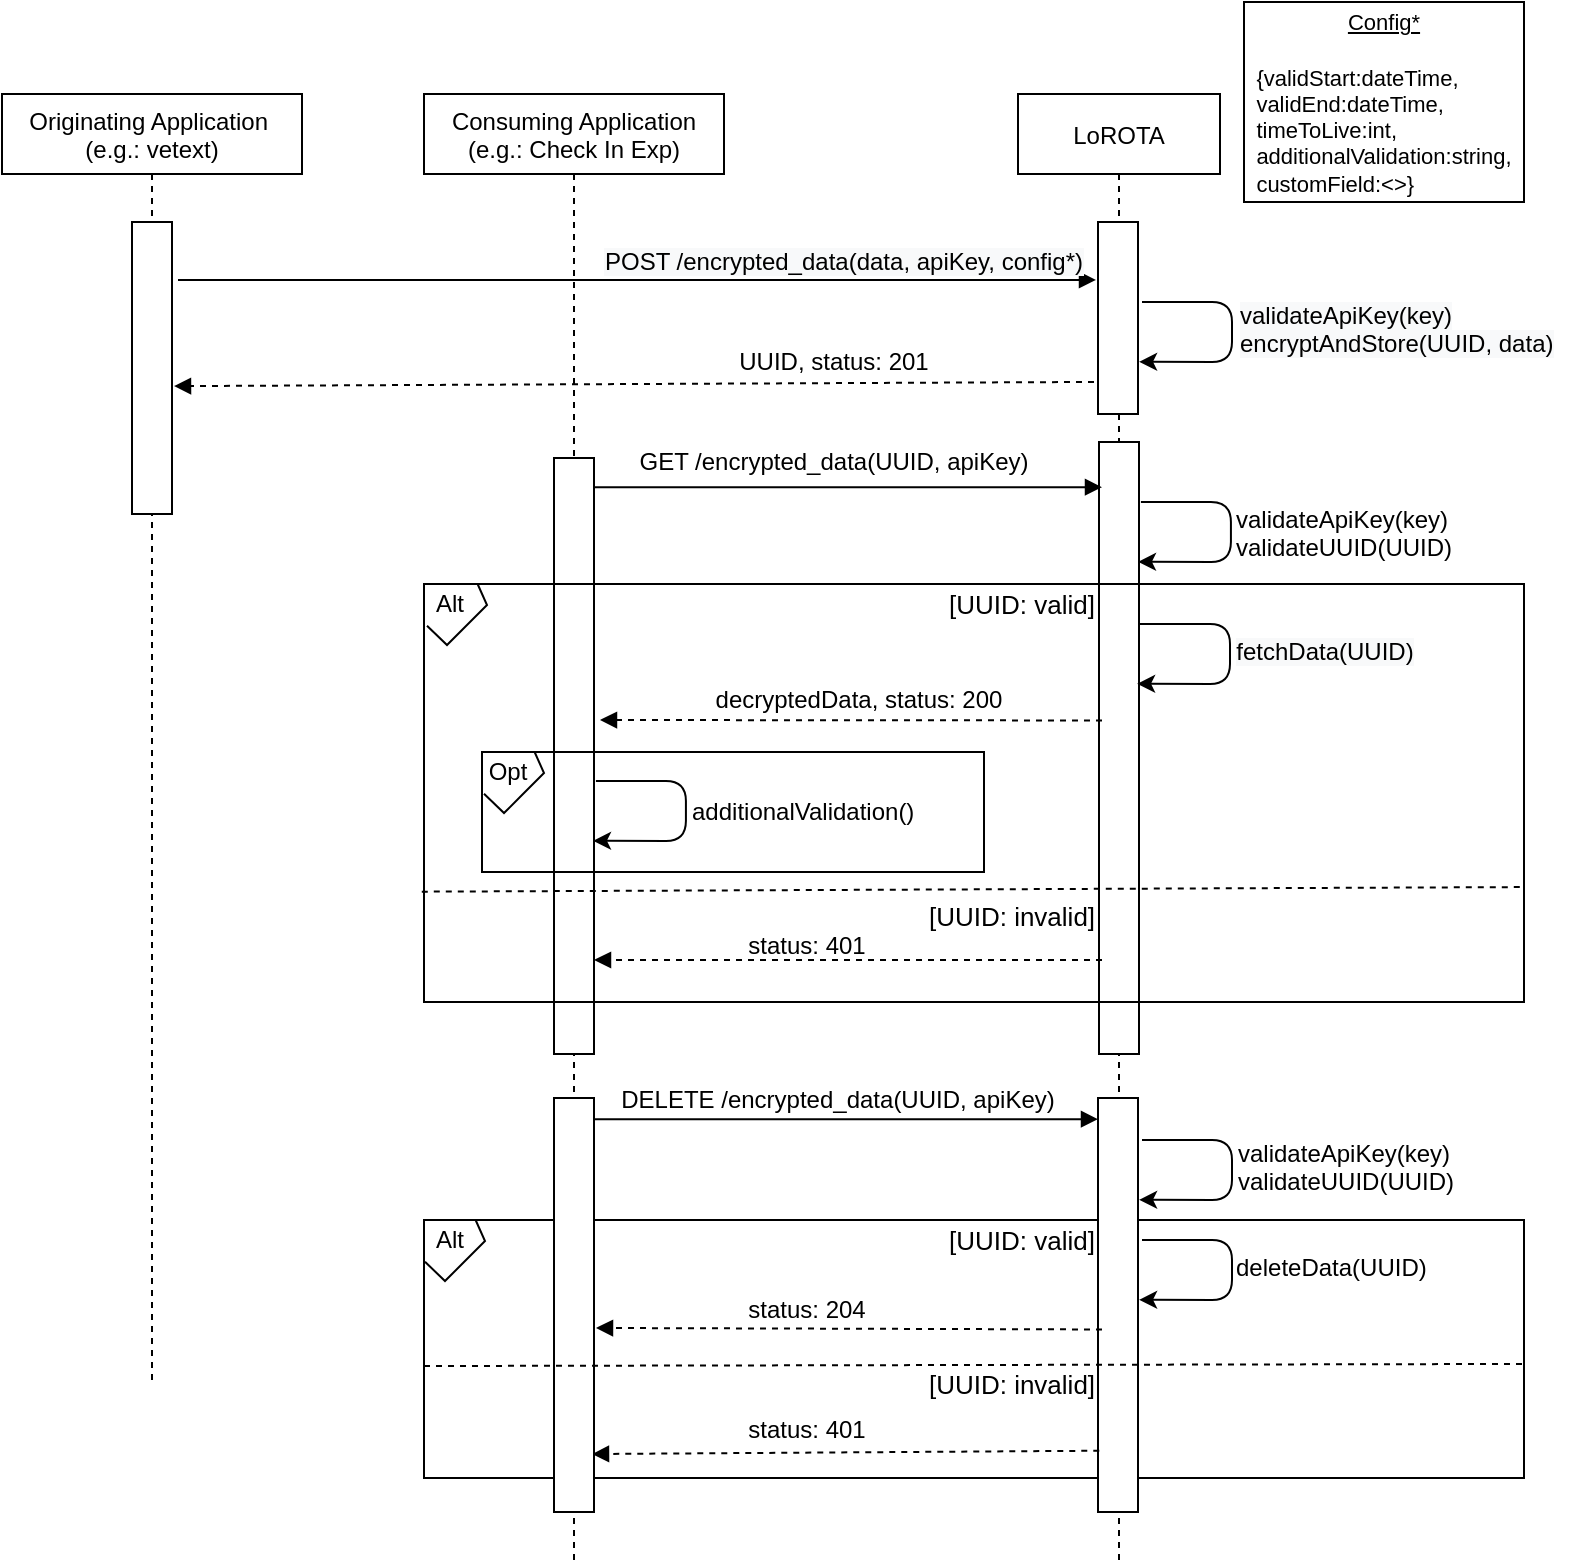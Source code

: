 <mxfile version="13.9.9" type="device"><diagram id="kgpKYQtTHZ0yAKxKKP6v" name="Page-1"><mxGraphModel dx="1106" dy="852" grid="1" gridSize="10" guides="1" tooltips="1" connect="1" arrows="1" fold="1" page="1" pageScale="1" pageWidth="850" pageHeight="1100" math="0" shadow="0"><root><mxCell id="0"/><mxCell id="1" parent="0"/><mxCell id="rl-CwB0LoUBP9UDgjMwd-97" value="" style="rounded=0;whiteSpace=wrap;html=1;align=center;fillColor=none;" parent="1" vertex="1"><mxGeometry x="280" y="709" width="550" height="129" as="geometry"/></mxCell><mxCell id="3nuBFxr9cyL0pnOWT2aG-5" value="Originating Application &#10;(e.g.: vetext)" style="shape=umlLifeline;perimeter=lifelinePerimeter;container=1;collapsible=0;recursiveResize=0;rounded=0;shadow=0;strokeWidth=1;" parent="1" vertex="1"><mxGeometry x="69" y="146" width="150" height="644" as="geometry"/></mxCell><mxCell id="3nuBFxr9cyL0pnOWT2aG-6" value="" style="points=[];perimeter=orthogonalPerimeter;rounded=0;shadow=0;strokeWidth=1;" parent="3nuBFxr9cyL0pnOWT2aG-5" vertex="1"><mxGeometry x="65" y="64" width="20" height="146" as="geometry"/></mxCell><mxCell id="rl-CwB0LoUBP9UDgjMwd-2" value="LoROTA" style="shape=umlLifeline;perimeter=lifelinePerimeter;container=1;collapsible=0;recursiveResize=0;rounded=0;shadow=0;strokeWidth=1;" parent="1" vertex="1"><mxGeometry x="577" y="146" width="101" height="734" as="geometry"/></mxCell><mxCell id="rl-CwB0LoUBP9UDgjMwd-3" value="" style="points=[];perimeter=orthogonalPerimeter;rounded=0;shadow=0;strokeWidth=1;" parent="rl-CwB0LoUBP9UDgjMwd-2" vertex="1"><mxGeometry x="40" y="64" width="20" height="96" as="geometry"/></mxCell><mxCell id="rl-CwB0LoUBP9UDgjMwd-78" value="" style="endArrow=classic;html=1;entryX=1.027;entryY=0.728;entryDx=0;entryDy=0;entryPerimeter=0;" parent="rl-CwB0LoUBP9UDgjMwd-2" target="rl-CwB0LoUBP9UDgjMwd-3" edge="1"><mxGeometry width="50" height="50" relative="1" as="geometry"><mxPoint x="62" y="104" as="sourcePoint"/><mxPoint x="59.98" y="132.698" as="targetPoint"/><Array as="points"><mxPoint x="107" y="104"/><mxPoint x="107" y="134"/></Array></mxGeometry></mxCell><mxCell id="rl-CwB0LoUBP9UDgjMwd-86" value="" style="points=[];perimeter=orthogonalPerimeter;rounded=0;shadow=0;strokeWidth=1;" parent="rl-CwB0LoUBP9UDgjMwd-2" vertex="1"><mxGeometry x="40.5" y="174" width="20" height="306" as="geometry"/></mxCell><mxCell id="rl-CwB0LoUBP9UDgjMwd-87" value="" style="points=[];perimeter=orthogonalPerimeter;rounded=0;shadow=0;strokeWidth=1;" parent="rl-CwB0LoUBP9UDgjMwd-2" vertex="1"><mxGeometry x="40" y="502" width="20" height="207" as="geometry"/></mxCell><mxCell id="rl-CwB0LoUBP9UDgjMwd-4" value="" style="verticalAlign=bottom;endArrow=block;shadow=0;strokeWidth=1;entryX=-0.05;entryY=0.302;entryDx=0;entryDy=0;entryPerimeter=0;exitX=1.15;exitY=0.199;exitDx=0;exitDy=0;exitPerimeter=0;" parent="1" source="3nuBFxr9cyL0pnOWT2aG-6" target="rl-CwB0LoUBP9UDgjMwd-3" edge="1"><mxGeometry relative="1" as="geometry"><mxPoint x="190" y="239" as="sourcePoint"/><mxPoint x="492.155" y="238.778" as="targetPoint"/></mxGeometry></mxCell><mxCell id="rl-CwB0LoUBP9UDgjMwd-32" value="" style="verticalAlign=bottom;endArrow=block;shadow=0;strokeWidth=1;dashed=1;exitX=-0.1;exitY=0.833;exitDx=0;exitDy=0;exitPerimeter=0;entryX=1.05;entryY=0.562;entryDx=0;entryDy=0;entryPerimeter=0;" parent="1" source="rl-CwB0LoUBP9UDgjMwd-3" target="3nuBFxr9cyL0pnOWT2aG-6" edge="1"><mxGeometry relative="1" as="geometry"><mxPoint x="490" y="292" as="sourcePoint"/><mxPoint x="215" y="292.0" as="targetPoint"/></mxGeometry></mxCell><mxCell id="rl-CwB0LoUBP9UDgjMwd-35" value="UUID, status: 201" style="text;html=1;strokeColor=none;fillColor=none;align=center;verticalAlign=middle;whiteSpace=wrap;rounded=0;" parent="1" vertex="1"><mxGeometry x="380" y="270" width="210" height="20" as="geometry"/></mxCell><mxCell id="rl-CwB0LoUBP9UDgjMwd-45" value="" style="verticalAlign=bottom;endArrow=block;shadow=0;strokeWidth=1;entryX=0;entryY=0.548;entryDx=0;entryDy=0;entryPerimeter=0;" parent="1" source="rl-CwB0LoUBP9UDgjMwd-108" edge="1"><mxGeometry relative="1" as="geometry"><mxPoint x="341.8" y="342.954" as="sourcePoint"/><mxPoint x="619" y="342.608" as="targetPoint"/></mxGeometry></mxCell><mxCell id="rl-CwB0LoUBP9UDgjMwd-46" value="" style="verticalAlign=bottom;endArrow=block;shadow=0;strokeWidth=1;dashed=1;exitX=0.016;exitY=0.562;exitDx=0;exitDy=0;exitPerimeter=0;" parent="1" edge="1"><mxGeometry relative="1" as="geometry"><mxPoint x="619.0" y="459.232" as="sourcePoint"/><mxPoint x="368" y="459" as="targetPoint"/></mxGeometry></mxCell><mxCell id="rl-CwB0LoUBP9UDgjMwd-47" value="GET /encrypted_data(UUID, apiKey)" style="text;html=1;strokeColor=none;fillColor=none;align=center;verticalAlign=middle;whiteSpace=wrap;rounded=0;" parent="1" vertex="1"><mxGeometry x="380" y="320" width="210" height="20" as="geometry"/></mxCell><mxCell id="rl-CwB0LoUBP9UDgjMwd-48" value="decryptedData, status: 200" style="text;html=1;strokeColor=none;fillColor=none;align=center;verticalAlign=middle;whiteSpace=wrap;rounded=0;" parent="1" vertex="1"><mxGeometry x="418" y="439" width="159" height="20" as="geometry"/></mxCell><mxCell id="rl-CwB0LoUBP9UDgjMwd-53" value="&lt;span style=&quot;color: rgb(0 , 0 , 0) ; font-family: &amp;#34;helvetica&amp;#34; ; font-size: 12px ; font-style: normal ; font-weight: 400 ; letter-spacing: normal ; text-indent: 0px ; text-transform: none ; word-spacing: 0px ; background-color: rgb(248 , 249 , 250) ; display: inline ; float: none&quot;&gt;POST /encrypted_data(data, apiKey, config*)&lt;/span&gt;" style="text;whiteSpace=wrap;html=1;align=center;" parent="1" vertex="1"><mxGeometry x="364.5" y="216" width="250" height="20" as="geometry"/></mxCell><mxCell id="rl-CwB0LoUBP9UDgjMwd-65" value="&lt;span style=&quot;color: rgb(0 , 0 , 0) ; font-family: &amp;#34;helvetica&amp;#34; ; font-size: 12px ; font-style: normal ; font-weight: 400 ; letter-spacing: normal ; text-indent: 0px ; text-transform: none ; word-spacing: 0px ; background-color: rgb(248 , 249 , 250) ; display: inline ; float: none&quot;&gt;validateApiKey(key)&lt;br&gt;encryptAndStore(UUID, data)&lt;/span&gt;" style="text;whiteSpace=wrap;html=1;align=left;" parent="1" vertex="1"><mxGeometry x="686" y="243" width="174" height="35" as="geometry"/></mxCell><mxCell id="rl-CwB0LoUBP9UDgjMwd-67" value="&lt;span style=&quot;color: rgb(0 , 0 , 0) ; font-family: &amp;#34;helvetica&amp;#34; ; font-size: 12px ; font-style: normal ; font-weight: 400 ; letter-spacing: normal ; text-indent: 0px ; text-transform: none ; word-spacing: 0px ; background-color: rgb(248 , 249 , 250) ; display: inline ; float: none&quot;&gt;fetchData(UUID)&lt;/span&gt;" style="text;whiteSpace=wrap;html=1;align=center;" parent="1" vertex="1"><mxGeometry x="686" y="411" width="89" height="20" as="geometry"/></mxCell><mxCell id="rl-CwB0LoUBP9UDgjMwd-69" value="&lt;div&gt;&lt;font face=&quot;helvetica&quot;&gt;validateApiKey(key)&lt;/font&gt;&lt;/div&gt;&lt;div style=&quot;text-align: center&quot;&gt;&lt;span&gt;&lt;font face=&quot;helvetica&quot;&gt;validateUUID(UUID)&lt;/font&gt;&lt;/span&gt;&lt;/div&gt;" style="text;whiteSpace=wrap;html=1;" parent="1" vertex="1"><mxGeometry x="684" y="345" width="126" height="41" as="geometry"/></mxCell><mxCell id="rl-CwB0LoUBP9UDgjMwd-73" value="&lt;font style=&quot;font-size: 13px ; font-weight: normal&quot;&gt;[UUID: valid]&lt;/font&gt;" style="text;html=1;strokeColor=none;fillColor=none;align=center;verticalAlign=middle;whiteSpace=wrap;rounded=0;fontStyle=1" parent="1" vertex="1"><mxGeometry x="534" y="391" width="90" height="20" as="geometry"/></mxCell><mxCell id="rl-CwB0LoUBP9UDgjMwd-76" value="" style="verticalAlign=bottom;endArrow=block;shadow=0;strokeWidth=1;dashed=1;" parent="1" edge="1"><mxGeometry relative="1" as="geometry"><mxPoint x="619" y="579" as="sourcePoint"/><mxPoint x="365" y="579" as="targetPoint"/></mxGeometry></mxCell><mxCell id="rl-CwB0LoUBP9UDgjMwd-77" value="status: 401" style="text;html=1;strokeColor=none;fillColor=none;align=center;verticalAlign=middle;whiteSpace=wrap;rounded=0;" parent="1" vertex="1"><mxGeometry x="438.5" y="562" width="65" height="20" as="geometry"/></mxCell><mxCell id="rl-CwB0LoUBP9UDgjMwd-75" value="&lt;font style=&quot;font-size: 13px ; font-weight: normal&quot;&gt;[UUID: invalid]&lt;/font&gt;" style="text;html=1;strokeColor=none;fillColor=none;align=center;verticalAlign=middle;whiteSpace=wrap;rounded=0;fontStyle=1" parent="1" vertex="1"><mxGeometry x="529" y="547" width="90" height="20" as="geometry"/></mxCell><mxCell id="rl-CwB0LoUBP9UDgjMwd-81" value="" style="verticalAlign=bottom;endArrow=block;shadow=0;strokeWidth=1;entryX=0;entryY=0.548;entryDx=0;entryDy=0;entryPerimeter=0;" parent="1" edge="1"><mxGeometry relative="1" as="geometry"><mxPoint x="354.5" y="658.608" as="sourcePoint"/><mxPoint x="617" y="658.608" as="targetPoint"/></mxGeometry></mxCell><mxCell id="rl-CwB0LoUBP9UDgjMwd-82" value="DELETE /encrypted_data(UUID, apiKey)" style="text;html=1;strokeColor=none;fillColor=none;align=center;verticalAlign=middle;whiteSpace=wrap;rounded=0;" parent="1" vertex="1"><mxGeometry x="364.5" y="639" width="244" height="20" as="geometry"/></mxCell><mxCell id="rl-CwB0LoUBP9UDgjMwd-85" value="&lt;div style=&quot;text-align: center&quot;&gt;&lt;span&gt;&lt;font face=&quot;helvetica&quot;&gt;deleteData(UUID)&lt;/font&gt;&lt;/span&gt;&lt;/div&gt;" style="text;whiteSpace=wrap;html=1;" parent="1" vertex="1"><mxGeometry x="684" y="719" width="91" height="30" as="geometry"/></mxCell><mxCell id="rl-CwB0LoUBP9UDgjMwd-88" value="" style="verticalAlign=bottom;endArrow=block;shadow=0;strokeWidth=1;dashed=1;exitX=-0.025;exitY=0.89;exitDx=0;exitDy=0;exitPerimeter=0;entryX=1.05;entryY=0.483;entryDx=0;entryDy=0;entryPerimeter=0;" parent="1" edge="1"><mxGeometry relative="1" as="geometry"><mxPoint x="619" y="763.74" as="sourcePoint"/><mxPoint x="366" y="762.981" as="targetPoint"/></mxGeometry></mxCell><mxCell id="rl-CwB0LoUBP9UDgjMwd-89" value="status: 204" style="text;html=1;strokeColor=none;fillColor=none;align=center;verticalAlign=middle;whiteSpace=wrap;rounded=0;" parent="1" vertex="1"><mxGeometry x="438.5" y="744" width="65" height="20" as="geometry"/></mxCell><mxCell id="rl-CwB0LoUBP9UDgjMwd-91" value="" style="endArrow=classic;html=1;entryX=1.027;entryY=0.728;entryDx=0;entryDy=0;entryPerimeter=0;" parent="1" edge="1"><mxGeometry width="50" height="50" relative="1" as="geometry"><mxPoint x="638.46" y="350" as="sourcePoint"/><mxPoint x="637.0" y="379.888" as="targetPoint"/><Array as="points"><mxPoint x="683.46" y="350"/><mxPoint x="683.46" y="380"/></Array></mxGeometry></mxCell><mxCell id="rl-CwB0LoUBP9UDgjMwd-92" value="" style="endArrow=classic;html=1;entryX=1.027;entryY=0.728;entryDx=0;entryDy=0;entryPerimeter=0;" parent="1" edge="1"><mxGeometry width="50" height="50" relative="1" as="geometry"><mxPoint x="638" y="411" as="sourcePoint"/><mxPoint x="636.54" y="440.888" as="targetPoint"/><Array as="points"><mxPoint x="683" y="411"/><mxPoint x="683" y="441"/></Array></mxGeometry></mxCell><mxCell id="rl-CwB0LoUBP9UDgjMwd-93" value="" style="endArrow=classic;html=1;entryX=1.027;entryY=0.728;entryDx=0;entryDy=0;entryPerimeter=0;" parent="1" edge="1"><mxGeometry width="50" height="50" relative="1" as="geometry"><mxPoint x="639" y="719" as="sourcePoint"/><mxPoint x="637.54" y="748.888" as="targetPoint"/><Array as="points"><mxPoint x="684" y="719"/><mxPoint x="684" y="749"/></Array></mxGeometry></mxCell><mxCell id="rl-CwB0LoUBP9UDgjMwd-95" value="" style="endArrow=classic;html=1;entryX=1.027;entryY=0.728;entryDx=0;entryDy=0;entryPerimeter=0;" parent="1" edge="1"><mxGeometry width="50" height="50" relative="1" as="geometry"><mxPoint x="639" y="669" as="sourcePoint"/><mxPoint x="637.54" y="698.888" as="targetPoint"/><Array as="points"><mxPoint x="684" y="669"/><mxPoint x="684" y="699"/></Array></mxGeometry></mxCell><mxCell id="rl-CwB0LoUBP9UDgjMwd-98" value="Alt" style="text;html=1;strokeColor=none;fillColor=none;align=center;verticalAlign=middle;whiteSpace=wrap;rounded=0;" parent="1" vertex="1"><mxGeometry x="272.5" y="709" width="40" height="20" as="geometry"/></mxCell><mxCell id="rl-CwB0LoUBP9UDgjMwd-99" value="&lt;font style=&quot;font-size: 13px ; font-weight: normal&quot;&gt;[UUID: valid]&lt;/font&gt;" style="text;html=1;strokeColor=none;fillColor=none;align=center;verticalAlign=middle;whiteSpace=wrap;rounded=0;fontStyle=1" parent="1" vertex="1"><mxGeometry x="534" y="709" width="90" height="20" as="geometry"/></mxCell><mxCell id="rl-CwB0LoUBP9UDgjMwd-100" value="" style="verticalAlign=bottom;endArrow=block;shadow=0;strokeWidth=1;dashed=1;entryX=0.95;entryY=0.86;entryDx=0;entryDy=0;entryPerimeter=0;exitX=0.032;exitY=0.852;exitDx=0;exitDy=0;exitPerimeter=0;" parent="1" source="rl-CwB0LoUBP9UDgjMwd-87" target="rl-CwB0LoUBP9UDgjMwd-112" edge="1"><mxGeometry relative="1" as="geometry"><mxPoint x="490" y="825" as="sourcePoint"/><mxPoint x="217.44" y="825.46" as="targetPoint"/></mxGeometry></mxCell><mxCell id="rl-CwB0LoUBP9UDgjMwd-101" value="status: 401" style="text;html=1;strokeColor=none;fillColor=none;align=center;verticalAlign=middle;whiteSpace=wrap;rounded=0;" parent="1" vertex="1"><mxGeometry x="438.5" y="804" width="65" height="20" as="geometry"/></mxCell><mxCell id="rl-CwB0LoUBP9UDgjMwd-102" value="&lt;font style=&quot;font-size: 13px ; font-weight: normal&quot;&gt;[UUID: invalid]&lt;/font&gt;" style="text;html=1;strokeColor=none;fillColor=none;align=center;verticalAlign=middle;whiteSpace=wrap;rounded=0;fontStyle=1" parent="1" vertex="1"><mxGeometry x="529" y="781" width="90" height="20" as="geometry"/></mxCell><mxCell id="rl-CwB0LoUBP9UDgjMwd-103" value="" style="endArrow=none;html=1;rounded=0;exitX=0;exitY=0.158;exitDx=0;exitDy=0;exitPerimeter=0;entryX=0.046;entryY=-0.004;entryDx=0;entryDy=0;entryPerimeter=0;" parent="1" edge="1"><mxGeometry width="50" height="50" relative="1" as="geometry"><mxPoint x="280.5" y="729.902" as="sourcePoint"/><mxPoint x="305.8" y="709.004" as="targetPoint"/><Array as="points"><mxPoint x="290.5" y="739.52"/><mxPoint x="300.5" y="729.52"/><mxPoint x="310.5" y="719.52"/></Array></mxGeometry></mxCell><mxCell id="rl-CwB0LoUBP9UDgjMwd-106" value="Alt" style="text;html=1;strokeColor=none;fillColor=none;align=center;verticalAlign=middle;whiteSpace=wrap;rounded=0;" parent="1" vertex="1"><mxGeometry x="272.5" y="391" width="40" height="20" as="geometry"/></mxCell><mxCell id="rl-CwB0LoUBP9UDgjMwd-107" value="" style="endArrow=none;html=1;rounded=0;exitX=0;exitY=0.158;exitDx=0;exitDy=0;exitPerimeter=0;entryX=0.046;entryY=-0.004;entryDx=0;entryDy=0;entryPerimeter=0;" parent="1" edge="1"><mxGeometry width="50" height="50" relative="1" as="geometry"><mxPoint x="281.5" y="411.902" as="sourcePoint"/><mxPoint x="306.8" y="391.004" as="targetPoint"/><Array as="points"><mxPoint x="291.5" y="421.52"/><mxPoint x="301.5" y="411.52"/><mxPoint x="311.5" y="401.52"/></Array></mxGeometry></mxCell><mxCell id="rl-CwB0LoUBP9UDgjMwd-108" value="Consuming Application&#10;(e.g.: Check In Exp)" style="shape=umlLifeline;perimeter=lifelinePerimeter;container=1;collapsible=0;recursiveResize=0;rounded=0;shadow=0;strokeWidth=1;" parent="1" vertex="1"><mxGeometry x="280" y="146" width="150" height="734" as="geometry"/></mxCell><mxCell id="rl-CwB0LoUBP9UDgjMwd-109" value="" style="points=[];perimeter=orthogonalPerimeter;rounded=0;shadow=0;strokeWidth=1;" parent="rl-CwB0LoUBP9UDgjMwd-108" vertex="1"><mxGeometry x="65" y="182" width="20" height="298" as="geometry"/></mxCell><mxCell id="rl-CwB0LoUBP9UDgjMwd-112" value="" style="points=[];perimeter=orthogonalPerimeter;rounded=0;shadow=0;strokeWidth=1;" parent="rl-CwB0LoUBP9UDgjMwd-108" vertex="1"><mxGeometry x="65" y="502" width="20" height="207" as="geometry"/></mxCell><mxCell id="rl-CwB0LoUBP9UDgjMwd-114" value="" style="rounded=0;whiteSpace=wrap;html=1;fillColor=none;align=center;" parent="1" vertex="1"><mxGeometry x="309" y="475" width="251" height="60" as="geometry"/></mxCell><mxCell id="rl-CwB0LoUBP9UDgjMwd-115" value="Opt" style="text;html=1;strokeColor=none;fillColor=none;align=center;verticalAlign=middle;whiteSpace=wrap;rounded=0;" parent="1" vertex="1"><mxGeometry x="302" y="475" width="40" height="20" as="geometry"/></mxCell><mxCell id="rl-CwB0LoUBP9UDgjMwd-116" value="" style="endArrow=none;html=1;rounded=0;exitX=0;exitY=0.158;exitDx=0;exitDy=0;exitPerimeter=0;entryX=0.046;entryY=-0.004;entryDx=0;entryDy=0;entryPerimeter=0;" parent="1" edge="1"><mxGeometry width="50" height="50" relative="1" as="geometry"><mxPoint x="310" y="495.902" as="sourcePoint"/><mxPoint x="335.3" y="475.004" as="targetPoint"/><Array as="points"><mxPoint x="320" y="505.52"/><mxPoint x="330" y="495.52"/><mxPoint x="340" y="485.52"/></Array></mxGeometry></mxCell><mxCell id="rl-CwB0LoUBP9UDgjMwd-117" value="&lt;div style=&quot;text-align: center&quot;&gt;&lt;span&gt;&lt;font face=&quot;helvetica&quot;&gt;additionalValidation()&lt;/font&gt;&lt;/span&gt;&lt;/div&gt;" style="text;whiteSpace=wrap;html=1;" parent="1" vertex="1"><mxGeometry x="411.5" y="490.5" width="138.5" height="30" as="geometry"/></mxCell><mxCell id="rl-CwB0LoUBP9UDgjMwd-118" value="" style="endArrow=classic;html=1;entryX=1.027;entryY=0.728;entryDx=0;entryDy=0;entryPerimeter=0;" parent="1" edge="1"><mxGeometry width="50" height="50" relative="1" as="geometry"><mxPoint x="365.96" y="489.5" as="sourcePoint"/><mxPoint x="364.5" y="519.388" as="targetPoint"/><Array as="points"><mxPoint x="410.96" y="489.5"/><mxPoint x="410.96" y="519.5"/></Array></mxGeometry></mxCell><mxCell id="rl-CwB0LoUBP9UDgjMwd-74" value="" style="endArrow=none;dashed=1;html=1;entryX=1;entryY=0.682;entryDx=0;entryDy=0;entryPerimeter=0;exitX=-0.002;exitY=0.693;exitDx=0;exitDy=0;exitPerimeter=0;" parent="1" edge="1"><mxGeometry width="50" height="50" relative="1" as="geometry"><mxPoint x="278.9" y="544.837" as="sourcePoint"/><mxPoint x="830" y="542.538" as="targetPoint"/></mxGeometry></mxCell><mxCell id="rl-CwB0LoUBP9UDgjMwd-70" value="" style="rounded=0;whiteSpace=wrap;html=1;align=center;fillColor=none;" parent="1" vertex="1"><mxGeometry x="280" y="391" width="550" height="209" as="geometry"/></mxCell><mxCell id="rl-CwB0LoUBP9UDgjMwd-104" value="" style="endArrow=none;dashed=1;html=1;exitX=0;exitY=0.566;exitDx=0;exitDy=0;entryX=1;entryY=0.558;entryDx=0;entryDy=0;entryPerimeter=0;exitPerimeter=0;" parent="1" source="rl-CwB0LoUBP9UDgjMwd-97" target="rl-CwB0LoUBP9UDgjMwd-97" edge="1"><mxGeometry width="50" height="50" relative="1" as="geometry"><mxPoint x="133" y="781.66" as="sourcePoint"/><mxPoint x="683" y="780.97" as="targetPoint"/></mxGeometry></mxCell><mxCell id="rl-CwB0LoUBP9UDgjMwd-119" value="&lt;font style=&quot;font-size: 11px&quot;&gt;&lt;u&gt;Config*&lt;br&gt;&lt;/u&gt;&lt;br&gt;&lt;/font&gt;&lt;div style=&quot;text-align: left ; font-size: 11px&quot;&gt;&lt;span&gt;&lt;font style=&quot;font-size: 11px&quot;&gt;{validStart:dateTime,&lt;/font&gt;&lt;/span&gt;&lt;/div&gt;&lt;div style=&quot;text-align: left ; font-size: 11px&quot;&gt;&lt;span&gt;&lt;font style=&quot;font-size: 11px&quot;&gt;validEnd:dateTime,&lt;/font&gt;&lt;/span&gt;&lt;/div&gt;&lt;div style=&quot;text-align: left ; font-size: 11px&quot;&gt;&lt;span&gt;&lt;font style=&quot;font-size: 11px&quot;&gt;timeToLive:int,&lt;/font&gt;&lt;/span&gt;&lt;/div&gt;&lt;div style=&quot;text-align: left ; font-size: 11px&quot;&gt;&lt;span&gt;&lt;font style=&quot;font-size: 11px&quot;&gt;additionalValidation:string,&lt;/font&gt;&lt;/span&gt;&lt;/div&gt;&lt;div style=&quot;text-align: left ; font-size: 11px&quot;&gt;&lt;span&gt;&lt;font style=&quot;font-size: 11px&quot;&gt;customField:&amp;lt;&amp;gt;}&lt;/font&gt;&lt;/span&gt;&lt;/div&gt;" style="rounded=0;whiteSpace=wrap;html=1;fillColor=none;align=center;" parent="1" vertex="1"><mxGeometry x="690" y="100" width="140" height="100" as="geometry"/></mxCell><mxCell id="rl-CwB0LoUBP9UDgjMwd-121" value="&lt;div&gt;&lt;font face=&quot;helvetica&quot;&gt;validateApiKey(key)&lt;/font&gt;&lt;/div&gt;&lt;div style=&quot;text-align: center&quot;&gt;&lt;span&gt;&lt;font face=&quot;helvetica&quot;&gt;validateUUID(UUID)&lt;/font&gt;&lt;/span&gt;&lt;/div&gt;" style="text;whiteSpace=wrap;html=1;" parent="1" vertex="1"><mxGeometry x="685" y="662" width="126" height="41" as="geometry"/></mxCell></root></mxGraphModel></diagram></mxfile>
